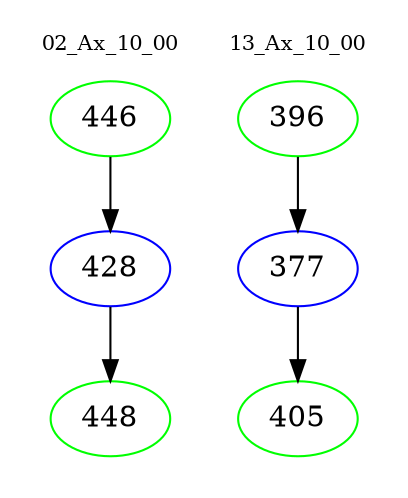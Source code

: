 digraph{
subgraph cluster_0 {
color = white
label = "02_Ax_10_00";
fontsize=10;
T0_446 [label="446", color="green"]
T0_446 -> T0_428 [color="black"]
T0_428 [label="428", color="blue"]
T0_428 -> T0_448 [color="black"]
T0_448 [label="448", color="green"]
}
subgraph cluster_1 {
color = white
label = "13_Ax_10_00";
fontsize=10;
T1_396 [label="396", color="green"]
T1_396 -> T1_377 [color="black"]
T1_377 [label="377", color="blue"]
T1_377 -> T1_405 [color="black"]
T1_405 [label="405", color="green"]
}
}
